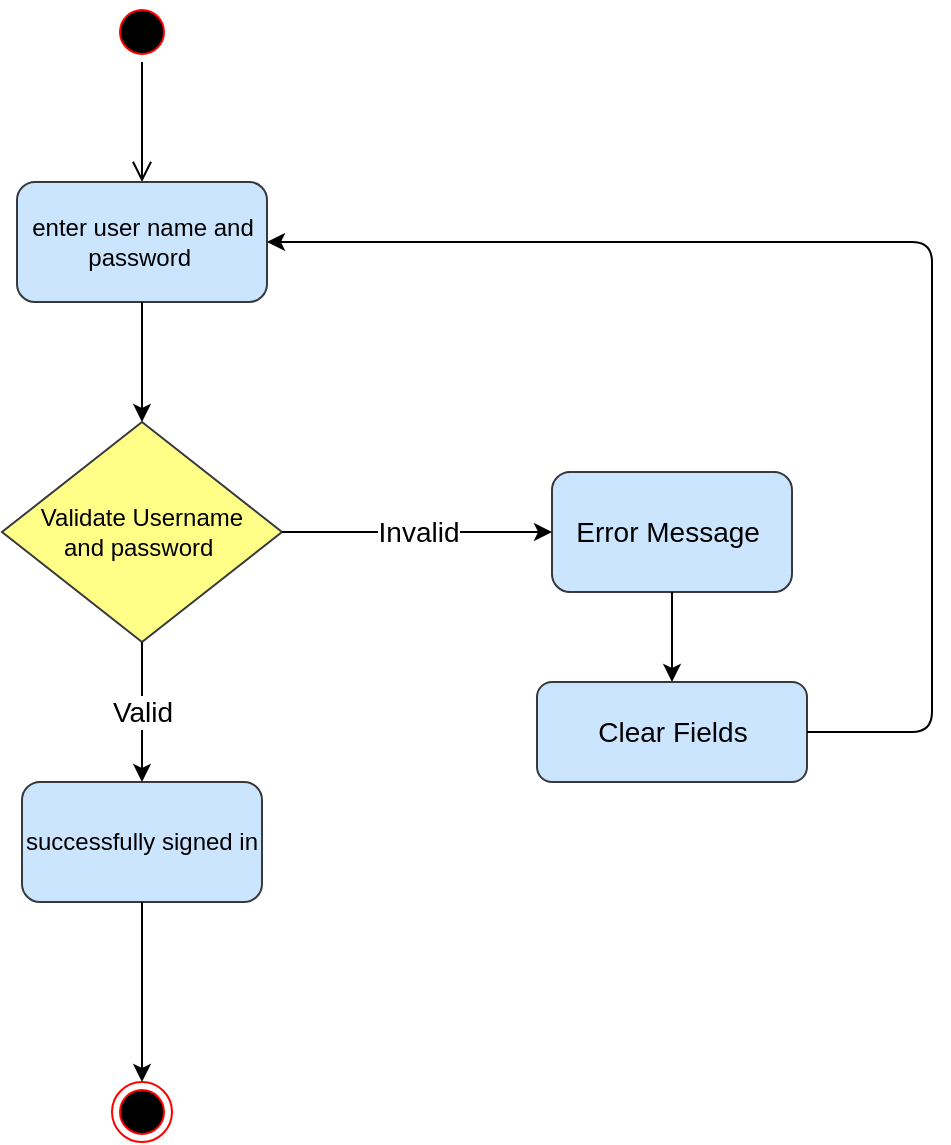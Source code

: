 <mxfile version="22.1.18" type="device">
  <diagram id="x9ZULwLbYu8r6fALNWjj" name="Page-1">
    <mxGraphModel dx="1035" dy="674" grid="0" gridSize="10" guides="1" tooltips="1" connect="1" arrows="1" fold="1" page="1" pageScale="1" pageWidth="1600" pageHeight="1200" math="0" shadow="0">
      <root>
        <mxCell id="0" />
        <mxCell id="1" parent="0" />
        <mxCell id="p4cOC2n5GGfGO9wY-WG2-15" value="" style="ellipse;html=1;shape=startState;fillColor=#000000;strokeColor=#ff0000;" parent="1" vertex="1">
          <mxGeometry x="330" y="70" width="30" height="30" as="geometry" />
        </mxCell>
        <mxCell id="p4cOC2n5GGfGO9wY-WG2-16" value="" style="edgeStyle=orthogonalEdgeStyle;html=1;verticalAlign=bottom;endArrow=open;endSize=8;strokeColor=#000000;" parent="1" source="p4cOC2n5GGfGO9wY-WG2-15" edge="1">
          <mxGeometry relative="1" as="geometry">
            <mxPoint x="345" y="160" as="targetPoint" />
          </mxGeometry>
        </mxCell>
        <mxCell id="p4cOC2n5GGfGO9wY-WG2-17" value="enter user name and password&amp;nbsp;" style="rounded=1;whiteSpace=wrap;html=1;fillColor=#cce5ff;strokeColor=#36393d;" parent="1" vertex="1">
          <mxGeometry x="282.5" y="160" width="125" height="60" as="geometry" />
        </mxCell>
        <mxCell id="p4cOC2n5GGfGO9wY-WG2-18" value="Validate Username &lt;br&gt;and password&amp;nbsp;" style="rhombus;whiteSpace=wrap;html=1;fillColor=#ffff88;strokeColor=#36393d;" parent="1" vertex="1">
          <mxGeometry x="275" y="280" width="140" height="110" as="geometry" />
        </mxCell>
        <mxCell id="p4cOC2n5GGfGO9wY-WG2-19" value="" style="endArrow=classic;html=1;entryX=0.5;entryY=0;entryDx=0;entryDy=0;exitX=0.5;exitY=1;exitDx=0;exitDy=0;" parent="1" source="p4cOC2n5GGfGO9wY-WG2-17" target="p4cOC2n5GGfGO9wY-WG2-18" edge="1">
          <mxGeometry width="50" height="50" relative="1" as="geometry">
            <mxPoint x="340" y="230" as="sourcePoint" />
            <mxPoint x="330" y="250" as="targetPoint" />
          </mxGeometry>
        </mxCell>
        <mxCell id="p4cOC2n5GGfGO9wY-WG2-20" value="&lt;span style=&quot;font-size: 14px&quot;&gt;Error Message&amp;nbsp;&lt;/span&gt;" style="rounded=1;whiteSpace=wrap;html=1;fillColor=#cce5ff;strokeColor=#36393d;" parent="1" vertex="1">
          <mxGeometry x="550" y="305" width="120" height="60" as="geometry" />
        </mxCell>
        <mxCell id="p4cOC2n5GGfGO9wY-WG2-21" value="&lt;font style=&quot;font-size: 14px&quot;&gt;Invalid&lt;/font&gt;" style="endArrow=classic;html=1;entryX=0;entryY=0.5;entryDx=0;entryDy=0;exitX=1;exitY=0.5;exitDx=0;exitDy=0;" parent="1" source="p4cOC2n5GGfGO9wY-WG2-18" target="p4cOC2n5GGfGO9wY-WG2-20" edge="1">
          <mxGeometry width="50" height="50" relative="1" as="geometry">
            <mxPoint x="435" y="355" as="sourcePoint" />
            <mxPoint x="485" y="305" as="targetPoint" />
            <Array as="points">
              <mxPoint x="480" y="335" />
            </Array>
          </mxGeometry>
        </mxCell>
        <mxCell id="p4cOC2n5GGfGO9wY-WG2-23" value="successfully signed in" style="rounded=1;whiteSpace=wrap;html=1;fillColor=#cce5ff;strokeColor=#36393d;" parent="1" vertex="1">
          <mxGeometry x="285" y="460" width="120" height="60" as="geometry" />
        </mxCell>
        <mxCell id="p4cOC2n5GGfGO9wY-WG2-24" value="&lt;font style=&quot;font-size: 14px&quot;&gt;Valid&lt;/font&gt;" style="endArrow=classic;html=1;exitX=0.5;exitY=1;exitDx=0;exitDy=0;entryX=0.5;entryY=0;entryDx=0;entryDy=0;" parent="1" source="p4cOC2n5GGfGO9wY-WG2-18" target="p4cOC2n5GGfGO9wY-WG2-23" edge="1">
          <mxGeometry width="50" height="50" relative="1" as="geometry">
            <mxPoint x="300" y="450" as="sourcePoint" />
            <mxPoint x="350" y="400" as="targetPoint" />
            <Array as="points" />
          </mxGeometry>
        </mxCell>
        <mxCell id="p4cOC2n5GGfGO9wY-WG2-26" value="" style="endArrow=classic;html=1;exitX=0.5;exitY=1;exitDx=0;exitDy=0;" parent="1" source="p4cOC2n5GGfGO9wY-WG2-23" target="p4cOC2n5GGfGO9wY-WG2-27" edge="1">
          <mxGeometry width="50" height="50" relative="1" as="geometry">
            <mxPoint x="285" y="585" as="sourcePoint" />
            <mxPoint x="345" y="610" as="targetPoint" />
          </mxGeometry>
        </mxCell>
        <mxCell id="p4cOC2n5GGfGO9wY-WG2-27" value="" style="ellipse;html=1;shape=endState;fillColor=#000000;strokeColor=#ff0000;" parent="1" vertex="1">
          <mxGeometry x="330" y="610" width="30" height="30" as="geometry" />
        </mxCell>
        <mxCell id="p4cOC2n5GGfGO9wY-WG2-30" value="&lt;font style=&quot;font-size: 14px&quot;&gt;Clear Fields&lt;/font&gt;" style="rounded=1;whiteSpace=wrap;html=1;fillColor=#cce5ff;strokeColor=#36393d;" parent="1" vertex="1">
          <mxGeometry x="542.5" y="410" width="135" height="50" as="geometry" />
        </mxCell>
        <mxCell id="p4cOC2n5GGfGO9wY-WG2-34" value="" style="endArrow=classic;html=1;entryX=1;entryY=0.5;entryDx=0;entryDy=0;exitX=1;exitY=0.5;exitDx=0;exitDy=0;" parent="1" source="p4cOC2n5GGfGO9wY-WG2-30" target="p4cOC2n5GGfGO9wY-WG2-17" edge="1">
          <mxGeometry width="50" height="50" relative="1" as="geometry">
            <mxPoint x="355" y="230" as="sourcePoint" />
            <mxPoint x="355" y="290" as="targetPoint" />
            <Array as="points">
              <mxPoint x="740" y="435" />
              <mxPoint x="740" y="190" />
            </Array>
          </mxGeometry>
        </mxCell>
        <mxCell id="p4cOC2n5GGfGO9wY-WG2-35" value="" style="endArrow=classic;html=1;entryX=0.5;entryY=0;entryDx=0;entryDy=0;exitX=0.5;exitY=1;exitDx=0;exitDy=0;" parent="1" source="p4cOC2n5GGfGO9wY-WG2-20" target="p4cOC2n5GGfGO9wY-WG2-30" edge="1">
          <mxGeometry width="50" height="50" relative="1" as="geometry">
            <mxPoint x="740" y="390" as="sourcePoint" />
            <mxPoint x="365" y="300" as="targetPoint" />
          </mxGeometry>
        </mxCell>
      </root>
    </mxGraphModel>
  </diagram>
</mxfile>
